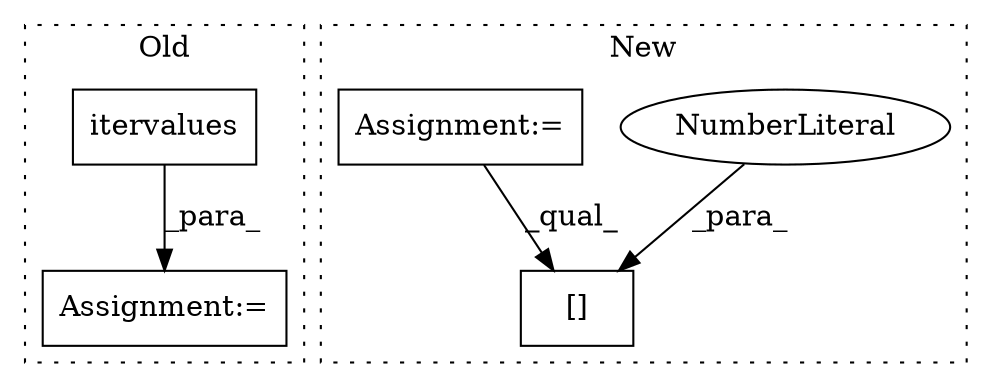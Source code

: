 digraph G {
subgraph cluster0 {
1 [label="itervalues" a="32" s="28559,28579" l="11,1" shape="box"];
3 [label="Assignment:=" a="7" s="28486" l="1" shape="box"];
label = "Old";
style="dotted";
}
subgraph cluster1 {
2 [label="[]" a="2" s="46366,46375" l="8,1" shape="box"];
4 [label="NumberLiteral" a="34" s="46374" l="1" shape="ellipse"];
5 [label="Assignment:=" a="7" s="28907" l="1" shape="box"];
label = "New";
style="dotted";
}
1 -> 3 [label="_para_"];
4 -> 2 [label="_para_"];
5 -> 2 [label="_qual_"];
}